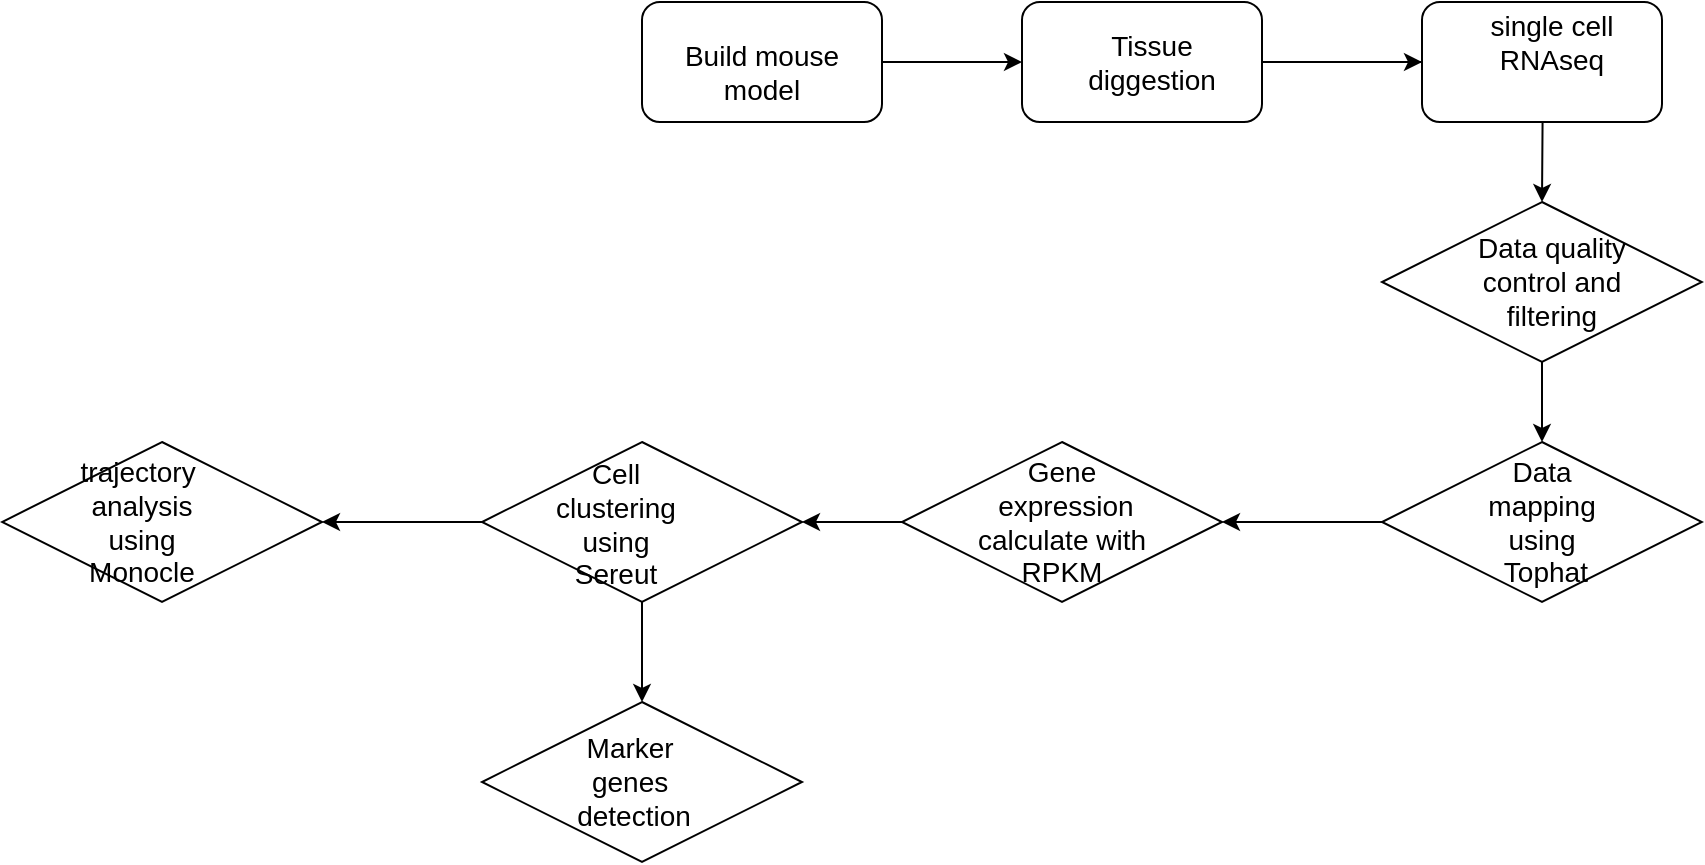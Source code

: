 <mxfile version="11.3.1" type="github" pages="2"><diagram id="d7zS-tMz-yZBuaP61hNe" name="Page-1"><mxGraphModel dx="1615" dy="505" grid="1" gridSize="10" guides="1" tooltips="1" connect="1" arrows="1" fold="1" page="1" pageScale="1" pageWidth="850" pageHeight="1100" math="0" shadow="0"><root><mxCell id="0"/><mxCell id="1" parent="0"/><mxCell id="aic-XtlsWuztXt3-9w1r-4" value="" style="edgeStyle=orthogonalEdgeStyle;rounded=0;orthogonalLoop=1;jettySize=auto;html=1;fontSize=14;" parent="1" source="aic-XtlsWuztXt3-9w1r-1" target="aic-XtlsWuztXt3-9w1r-3" edge="1"><mxGeometry relative="1" as="geometry"/></mxCell><mxCell id="aic-XtlsWuztXt3-9w1r-1" value="" style="rounded=1;whiteSpace=wrap;html=1;" parent="1" vertex="1"><mxGeometry x="170" y="180" width="120" height="60" as="geometry"/></mxCell><mxCell id="aic-XtlsWuztXt3-9w1r-7" value="" style="edgeStyle=orthogonalEdgeStyle;rounded=0;orthogonalLoop=1;jettySize=auto;html=1;fontSize=14;" parent="1" source="aic-XtlsWuztXt3-9w1r-3" edge="1"><mxGeometry relative="1" as="geometry"><mxPoint x="620" y="280" as="targetPoint"/></mxGeometry></mxCell><mxCell id="aic-XtlsWuztXt3-9w1r-17" value="" style="edgeStyle=orthogonalEdgeStyle;rounded=0;orthogonalLoop=1;jettySize=auto;html=1;fontSize=14;" parent="1" source="aic-XtlsWuztXt3-9w1r-3" target="aic-XtlsWuztXt3-9w1r-16" edge="1"><mxGeometry relative="1" as="geometry"/></mxCell><mxCell id="aic-XtlsWuztXt3-9w1r-3" value="" style="rounded=1;whiteSpace=wrap;html=1;" parent="1" vertex="1"><mxGeometry x="360" y="180" width="120" height="60" as="geometry"/></mxCell><mxCell id="aic-XtlsWuztXt3-9w1r-16" value="" style="rounded=1;whiteSpace=wrap;html=1;" parent="1" vertex="1"><mxGeometry x="560" y="180" width="120" height="60" as="geometry"/></mxCell><mxCell id="aic-XtlsWuztXt3-9w1r-2" value="Build mouse model" style="text;html=1;strokeColor=none;fillColor=none;align=center;verticalAlign=middle;whiteSpace=wrap;rounded=0;fontSize=14;" parent="1" vertex="1"><mxGeometry x="186" y="200" width="88" height="30" as="geometry"/></mxCell><mxCell id="aic-XtlsWuztXt3-9w1r-5" value="single cell RNAseq" style="text;html=1;strokeColor=none;fillColor=none;align=center;verticalAlign=middle;whiteSpace=wrap;rounded=0;fontSize=14;" parent="1" vertex="1"><mxGeometry x="590" y="190" width="70" height="20" as="geometry"/></mxCell><mxCell id="aic-XtlsWuztXt3-9w1r-18" value="Tissue diggestion" style="text;html=1;strokeColor=none;fillColor=none;align=center;verticalAlign=middle;whiteSpace=wrap;rounded=0;fontSize=14;" parent="1" vertex="1"><mxGeometry x="405" y="200" width="40" height="20" as="geometry"/></mxCell><mxCell id="aic-XtlsWuztXt3-9w1r-21" value="" style="edgeStyle=orthogonalEdgeStyle;rounded=0;orthogonalLoop=1;jettySize=auto;html=1;fontSize=14;" parent="1" source="aic-XtlsWuztXt3-9w1r-19" target="aic-XtlsWuztXt3-9w1r-20" edge="1"><mxGeometry relative="1" as="geometry"/></mxCell><mxCell id="aic-XtlsWuztXt3-9w1r-19" value="" style="rhombus;whiteSpace=wrap;html=1;fontSize=14;" parent="1" vertex="1"><mxGeometry x="540" y="280" width="160" height="80" as="geometry"/></mxCell><mxCell id="aic-XtlsWuztXt3-9w1r-25" value="" style="edgeStyle=orthogonalEdgeStyle;rounded=0;orthogonalLoop=1;jettySize=auto;html=1;fontSize=14;" parent="1" source="aic-XtlsWuztXt3-9w1r-20" target="aic-XtlsWuztXt3-9w1r-24" edge="1"><mxGeometry relative="1" as="geometry"/></mxCell><mxCell id="aic-XtlsWuztXt3-9w1r-20" value="" style="rhombus;whiteSpace=wrap;html=1;fontSize=14;" parent="1" vertex="1"><mxGeometry x="540" y="400" width="160" height="80" as="geometry"/></mxCell><mxCell id="aic-XtlsWuztXt3-9w1r-28" value="" style="edgeStyle=orthogonalEdgeStyle;rounded=0;orthogonalLoop=1;jettySize=auto;html=1;fontSize=14;" parent="1" source="aic-XtlsWuztXt3-9w1r-24" target="aic-XtlsWuztXt3-9w1r-27" edge="1"><mxGeometry relative="1" as="geometry"/></mxCell><mxCell id="aic-XtlsWuztXt3-9w1r-24" value="" style="rhombus;whiteSpace=wrap;html=1;fontSize=14;" parent="1" vertex="1"><mxGeometry x="300" y="400" width="160" height="80" as="geometry"/></mxCell><mxCell id="aic-XtlsWuztXt3-9w1r-31" value="" style="edgeStyle=orthogonalEdgeStyle;rounded=0;orthogonalLoop=1;jettySize=auto;html=1;fontSize=14;" parent="1" source="aic-XtlsWuztXt3-9w1r-27" target="aic-XtlsWuztXt3-9w1r-30" edge="1"><mxGeometry relative="1" as="geometry"/></mxCell><mxCell id="aic-XtlsWuztXt3-9w1r-35" value="" style="edgeStyle=orthogonalEdgeStyle;rounded=0;orthogonalLoop=1;jettySize=auto;html=1;fontSize=14;" parent="1" source="aic-XtlsWuztXt3-9w1r-27" target="aic-XtlsWuztXt3-9w1r-34" edge="1"><mxGeometry relative="1" as="geometry"/></mxCell><mxCell id="aic-XtlsWuztXt3-9w1r-27" value="" style="rhombus;whiteSpace=wrap;html=1;fontSize=14;" parent="1" vertex="1"><mxGeometry x="90" y="400" width="160" height="80" as="geometry"/></mxCell><mxCell id="aic-XtlsWuztXt3-9w1r-34" value="" style="rhombus;whiteSpace=wrap;html=1;fontSize=14;" parent="1" vertex="1"><mxGeometry x="-150" y="400" width="160" height="80" as="geometry"/></mxCell><mxCell id="aic-XtlsWuztXt3-9w1r-30" value="" style="rhombus;whiteSpace=wrap;html=1;fontSize=14;" parent="1" vertex="1"><mxGeometry x="90" y="530" width="160" height="80" as="geometry"/></mxCell><mxCell id="aic-XtlsWuztXt3-9w1r-8" value="Data quality control and filtering" style="text;html=1;strokeColor=none;fillColor=none;align=center;verticalAlign=middle;whiteSpace=wrap;rounded=0;fontSize=14;" parent="1" vertex="1"><mxGeometry x="585" y="310" width="80" height="20" as="geometry"/></mxCell><mxCell id="aic-XtlsWuztXt3-9w1r-22" value="Data mapping using &amp;nbsp;Tophat" style="text;html=1;strokeColor=none;fillColor=none;align=center;verticalAlign=middle;whiteSpace=wrap;rounded=0;fontSize=14;" parent="1" vertex="1"><mxGeometry x="600" y="430" width="40" height="20" as="geometry"/></mxCell><mxCell id="aic-XtlsWuztXt3-9w1r-26" value="Gene &amp;nbsp;expression calculate with RPKM" style="text;html=1;strokeColor=none;fillColor=none;align=center;verticalAlign=middle;whiteSpace=wrap;rounded=0;fontSize=14;" parent="1" vertex="1"><mxGeometry x="330" y="430" width="100" height="20" as="geometry"/></mxCell><mxCell id="aic-XtlsWuztXt3-9w1r-29" value="Cell clustering&lt;br&gt;using Sereut" style="text;html=1;strokeColor=none;fillColor=none;align=center;verticalAlign=middle;whiteSpace=wrap;rounded=0;fontSize=14;" parent="1" vertex="1"><mxGeometry x="137" y="431" width="40" height="20" as="geometry"/></mxCell><mxCell id="aic-XtlsWuztXt3-9w1r-32" value="Marker&amp;nbsp;&lt;br&gt;genes&amp;nbsp;&lt;br&gt;detection" style="text;html=1;strokeColor=none;fillColor=none;align=center;verticalAlign=middle;whiteSpace=wrap;rounded=0;fontSize=14;" parent="1" vertex="1"><mxGeometry x="146" y="560" width="40" height="20" as="geometry"/></mxCell><mxCell id="aic-XtlsWuztXt3-9w1r-36" value="trajectory&amp;nbsp;&lt;br&gt;analysis&lt;br&gt;using Monocle" style="text;html=1;strokeColor=none;fillColor=none;align=center;verticalAlign=middle;whiteSpace=wrap;rounded=0;fontSize=14;" parent="1" vertex="1"><mxGeometry x="-100" y="430" width="40" height="20" as="geometry"/></mxCell></root></mxGraphModel></diagram><diagram id="62i3_bR68hnOxIK5uQIU" name="Page-2"><mxGraphModel dx="765" dy="505" grid="1" gridSize="10" guides="1" tooltips="1" connect="1" arrows="1" fold="1" page="1" pageScale="1" pageWidth="850" pageHeight="1100" math="0" shadow="0"><root><mxCell id="mXStJGp8PVE_FPq2dtsA-0"/><mxCell id="mXStJGp8PVE_FPq2dtsA-1" parent="mXStJGp8PVE_FPq2dtsA-0"/><mxCell id="mXStJGp8PVE_FPq2dtsA-4" value="" style="edgeStyle=orthogonalEdgeStyle;rounded=0;orthogonalLoop=1;jettySize=auto;html=1;" edge="1" parent="mXStJGp8PVE_FPq2dtsA-1" source="mXStJGp8PVE_FPq2dtsA-2" target="mXStJGp8PVE_FPq2dtsA-3"><mxGeometry relative="1" as="geometry"/></mxCell><mxCell id="mXStJGp8PVE_FPq2dtsA-6" value="" style="edgeStyle=orthogonalEdgeStyle;rounded=0;orthogonalLoop=1;jettySize=auto;html=1;" edge="1" parent="mXStJGp8PVE_FPq2dtsA-1" source="mXStJGp8PVE_FPq2dtsA-2" target="mXStJGp8PVE_FPq2dtsA-5"><mxGeometry relative="1" as="geometry"/></mxCell><mxCell id="mXStJGp8PVE_FPq2dtsA-2" value="任务2:&lt;br&gt;开发高效微珠捕获系统" style="rounded=1;whiteSpace=wrap;html=1;" vertex="1" parent="mXStJGp8PVE_FPq2dtsA-1"><mxGeometry x="80" y="260" width="120" height="60" as="geometry"/></mxCell><mxCell id="mXStJGp8PVE_FPq2dtsA-5" value="任务3:&lt;br&gt;实现stLFR+iDrop" style="rounded=1;whiteSpace=wrap;html=1;" vertex="1" parent="mXStJGp8PVE_FPq2dtsA-1"><mxGeometry x="240" y="260" width="120" height="60" as="geometry"/></mxCell><mxCell id="mXStJGp8PVE_FPq2dtsA-3" value="任务4:&lt;br&gt;开发单细胞mRNA可变剪接算法" style="rounded=1;whiteSpace=wrap;html=1;" vertex="1" parent="mXStJGp8PVE_FPq2dtsA-1"><mxGeometry x="240" y="370" width="120" height="60" as="geometry"/></mxCell><mxCell id="mXStJGp8PVE_FPq2dtsA-12" value="" style="edgeStyle=orthogonalEdgeStyle;rounded=0;orthogonalLoop=1;jettySize=auto;html=1;" edge="1" parent="mXStJGp8PVE_FPq2dtsA-1" source="mXStJGp8PVE_FPq2dtsA-9" target="mXStJGp8PVE_FPq2dtsA-11"><mxGeometry relative="1" as="geometry"/></mxCell><mxCell id="mXStJGp8PVE_FPq2dtsA-9" value="任务6:&lt;br&gt;构建肺发育不全小鼠模型并构建单细胞文库" style="whiteSpace=wrap;html=1;aspect=fixed;" vertex="1" parent="mXStJGp8PVE_FPq2dtsA-1"><mxGeometry x="566" y="260" width="80" height="80" as="geometry"/></mxCell><mxCell id="mXStJGp8PVE_FPq2dtsA-14" value="" style="edgeStyle=orthogonalEdgeStyle;rounded=0;orthogonalLoop=1;jettySize=auto;html=1;" edge="1" parent="mXStJGp8PVE_FPq2dtsA-1" source="mXStJGp8PVE_FPq2dtsA-11" target="mXStJGp8PVE_FPq2dtsA-13"><mxGeometry relative="1" as="geometry"/></mxCell><mxCell id="mXStJGp8PVE_FPq2dtsA-11" value="任务7:&lt;br&gt;测序和数据产出" style="whiteSpace=wrap;html=1;aspect=fixed;" vertex="1" parent="mXStJGp8PVE_FPq2dtsA-1"><mxGeometry x="566" y="370" width="80" height="80" as="geometry"/></mxCell><mxCell id="mXStJGp8PVE_FPq2dtsA-13" value="任务8:&lt;br&gt;数据分析和解读" style="whiteSpace=wrap;html=1;aspect=fixed;" vertex="1" parent="mXStJGp8PVE_FPq2dtsA-1"><mxGeometry x="676" y="370" width="80" height="80" as="geometry"/></mxCell><mxCell id="mXStJGp8PVE_FPq2dtsA-17" value="" style="edgeStyle=orthogonalEdgeStyle;rounded=0;orthogonalLoop=1;jettySize=auto;html=1;" edge="1" parent="mXStJGp8PVE_FPq2dtsA-1" source="mXStJGp8PVE_FPq2dtsA-15" target="mXStJGp8PVE_FPq2dtsA-11"><mxGeometry relative="1" as="geometry"/></mxCell><mxCell id="mXStJGp8PVE_FPq2dtsA-15" value="任务5:&lt;br&gt;正常小鼠样本处理和单细胞文库构建" style="whiteSpace=wrap;html=1;aspect=fixed;" vertex="1" parent="mXStJGp8PVE_FPq2dtsA-1"><mxGeometry x="456" y="370" width="80" height="80" as="geometry"/></mxCell><mxCell id="mXStJGp8PVE_FPq2dtsA-18" value="" style="endArrow=none;dashed=1;html=1;" edge="1" parent="mXStJGp8PVE_FPq2dtsA-1"><mxGeometry width="50" height="50" relative="1" as="geometry"><mxPoint x="65" y="459" as="sourcePoint"/><mxPoint x="375" y="459" as="targetPoint"/></mxGeometry></mxCell><mxCell id="mXStJGp8PVE_FPq2dtsA-19" value="" style="endArrow=none;dashed=1;html=1;" edge="1" parent="mXStJGp8PVE_FPq2dtsA-1"><mxGeometry width="50" height="50" relative="1" as="geometry"><mxPoint x="375" y="459" as="sourcePoint"/><mxPoint x="375" y="208" as="targetPoint"/></mxGeometry></mxCell><mxCell id="mXStJGp8PVE_FPq2dtsA-20" value="单细胞全长转录组测序技术开发" style="text;html=1;resizable=0;points=[];autosize=1;align=left;verticalAlign=top;spacingTop=-4;fontStyle=1;fontSize=14;" vertex="1" parent="mXStJGp8PVE_FPq2dtsA-1"><mxGeometry x="130" y="230" width="180" height="20" as="geometry"/></mxCell><mxCell id="mXStJGp8PVE_FPq2dtsA-22" value="" style="edgeStyle=orthogonalEdgeStyle;rounded=0;orthogonalLoop=1;jettySize=auto;html=1;fontSize=14;" edge="1" parent="mXStJGp8PVE_FPq2dtsA-1" source="mXStJGp8PVE_FPq2dtsA-21" target="mXStJGp8PVE_FPq2dtsA-2"><mxGeometry relative="1" as="geometry"/></mxCell><mxCell id="mXStJGp8PVE_FPq2dtsA-21" value="&lt;font style=&quot;font-size: 12px&quot;&gt;任务1:&lt;br&gt;开发高通量液滴微流控系统&lt;/font&gt;" style="rounded=1;whiteSpace=wrap;html=1;fontSize=14;" vertex="1" parent="mXStJGp8PVE_FPq2dtsA-1"><mxGeometry x="80" y="370" width="120" height="60" as="geometry"/></mxCell><mxCell id="mXStJGp8PVE_FPq2dtsA-23" value="" style="endArrow=none;dashed=1;html=1;fontSize=14;" edge="1" parent="mXStJGp8PVE_FPq2dtsA-1"><mxGeometry width="50" height="50" relative="1" as="geometry"><mxPoint x="65" y="209" as="sourcePoint"/><mxPoint x="65" y="459" as="targetPoint"/></mxGeometry></mxCell><mxCell id="mXStJGp8PVE_FPq2dtsA-24" value="" style="endArrow=none;dashed=1;html=1;fontSize=14;" edge="1" parent="mXStJGp8PVE_FPq2dtsA-1"><mxGeometry width="50" height="50" relative="1" as="geometry"><mxPoint x="65" y="210" as="sourcePoint"/><mxPoint x="375" y="210" as="targetPoint"/></mxGeometry></mxCell><mxCell id="mXStJGp8PVE_FPq2dtsA-25" value="" style="shape=flexArrow;endArrow=classic;html=1;fontSize=14;" edge="1" parent="mXStJGp8PVE_FPq2dtsA-1"><mxGeometry width="50" height="50" relative="1" as="geometry"><mxPoint x="375" y="331.5" as="sourcePoint"/><mxPoint x="433" y="332" as="targetPoint"/></mxGeometry></mxCell><mxCell id="mXStJGp8PVE_FPq2dtsA-27" value="" style="endArrow=none;dashed=1;html=1;" edge="1" parent="mXStJGp8PVE_FPq2dtsA-1"><mxGeometry width="50" height="50" relative="1" as="geometry"><mxPoint x="436" y="461" as="sourcePoint"/><mxPoint x="770" y="461" as="targetPoint"/></mxGeometry></mxCell><mxCell id="mXStJGp8PVE_FPq2dtsA-28" value="" style="endArrow=none;dashed=1;html=1;" edge="1" parent="mXStJGp8PVE_FPq2dtsA-1"><mxGeometry width="50" height="50" relative="1" as="geometry"><mxPoint x="772" y="461" as="sourcePoint"/><mxPoint x="772" y="210" as="targetPoint"/></mxGeometry></mxCell><mxCell id="mXStJGp8PVE_FPq2dtsA-29" value="" style="endArrow=none;dashed=1;html=1;fontSize=14;" edge="1" parent="mXStJGp8PVE_FPq2dtsA-1"><mxGeometry width="50" height="50" relative="1" as="geometry"><mxPoint x="436" y="211" as="sourcePoint"/><mxPoint x="436" y="461" as="targetPoint"/></mxGeometry></mxCell><mxCell id="mXStJGp8PVE_FPq2dtsA-30" value="" style="endArrow=none;dashed=1;html=1;fontSize=14;" edge="1" parent="mXStJGp8PVE_FPq2dtsA-1"><mxGeometry width="50" height="50" relative="1" as="geometry"><mxPoint x="436" y="212" as="sourcePoint"/><mxPoint x="770" y="212" as="targetPoint"/></mxGeometry></mxCell><mxCell id="mXStJGp8PVE_FPq2dtsA-31" value="肺单细胞mRNA可变剪接图谱" style="text;html=1;resizable=0;points=[];autosize=1;align=left;verticalAlign=top;spacingTop=-4;fontStyle=1;fontSize=14;" vertex="1" parent="mXStJGp8PVE_FPq2dtsA-1"><mxGeometry x="500" y="230" width="200" height="20" as="geometry"/></mxCell></root></mxGraphModel></diagram></mxfile>